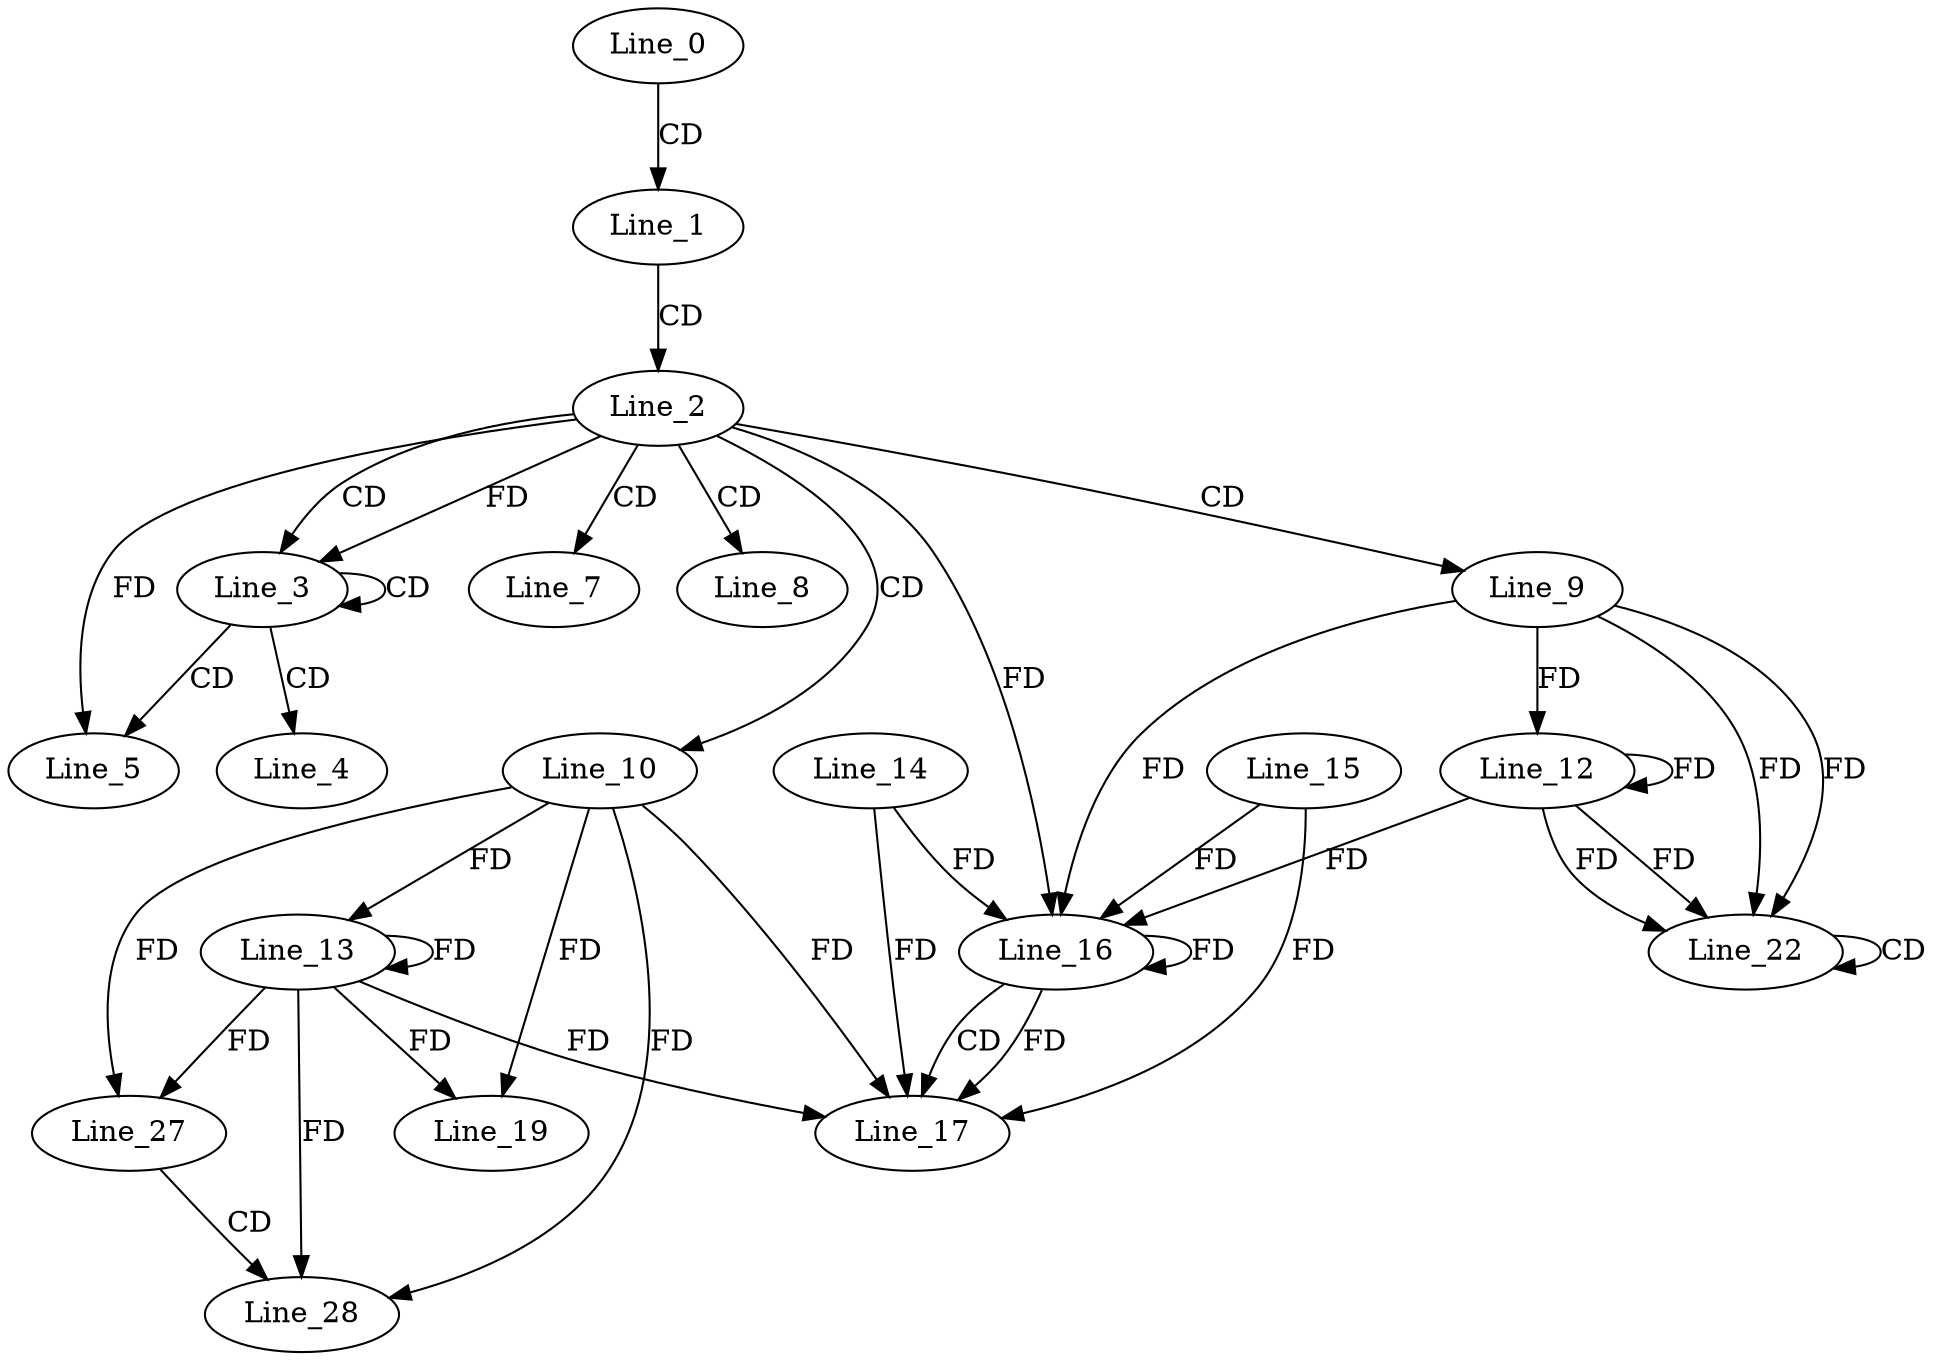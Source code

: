 digraph G {
  Line_0;
  Line_1;
  Line_2;
  Line_3;
  Line_3;
  Line_4;
  Line_5;
  Line_7;
  Line_7;
  Line_8;
  Line_9;
  Line_10;
  Line_12;
  Line_13;
  Line_16;
  Line_15;
  Line_16;
  Line_14;
  Line_16;
  Line_17;
  Line_19;
  Line_22;
  Line_22;
  Line_27;
  Line_28;
  Line_0 -> Line_1 [ label="CD" ];
  Line_1 -> Line_2 [ label="CD" ];
  Line_2 -> Line_3 [ label="CD" ];
  Line_3 -> Line_3 [ label="CD" ];
  Line_2 -> Line_3 [ label="FD" ];
  Line_3 -> Line_4 [ label="CD" ];
  Line_3 -> Line_5 [ label="CD" ];
  Line_2 -> Line_5 [ label="FD" ];
  Line_2 -> Line_7 [ label="CD" ];
  Line_2 -> Line_8 [ label="CD" ];
  Line_2 -> Line_9 [ label="CD" ];
  Line_2 -> Line_10 [ label="CD" ];
  Line_9 -> Line_12 [ label="FD" ];
  Line_12 -> Line_12 [ label="FD" ];
  Line_10 -> Line_13 [ label="FD" ];
  Line_13 -> Line_13 [ label="FD" ];
  Line_16 -> Line_16 [ label="FD" ];
  Line_15 -> Line_16 [ label="FD" ];
  Line_9 -> Line_16 [ label="FD" ];
  Line_12 -> Line_16 [ label="FD" ];
  Line_14 -> Line_16 [ label="FD" ];
  Line_2 -> Line_16 [ label="FD" ];
  Line_16 -> Line_17 [ label="CD" ];
  Line_10 -> Line_17 [ label="FD" ];
  Line_13 -> Line_17 [ label="FD" ];
  Line_14 -> Line_17 [ label="FD" ];
  Line_16 -> Line_17 [ label="FD" ];
  Line_15 -> Line_17 [ label="FD" ];
  Line_10 -> Line_19 [ label="FD" ];
  Line_13 -> Line_19 [ label="FD" ];
  Line_9 -> Line_22 [ label="FD" ];
  Line_12 -> Line_22 [ label="FD" ];
  Line_22 -> Line_22 [ label="CD" ];
  Line_9 -> Line_22 [ label="FD" ];
  Line_12 -> Line_22 [ label="FD" ];
  Line_10 -> Line_27 [ label="FD" ];
  Line_13 -> Line_27 [ label="FD" ];
  Line_27 -> Line_28 [ label="CD" ];
  Line_10 -> Line_28 [ label="FD" ];
  Line_13 -> Line_28 [ label="FD" ];
}
